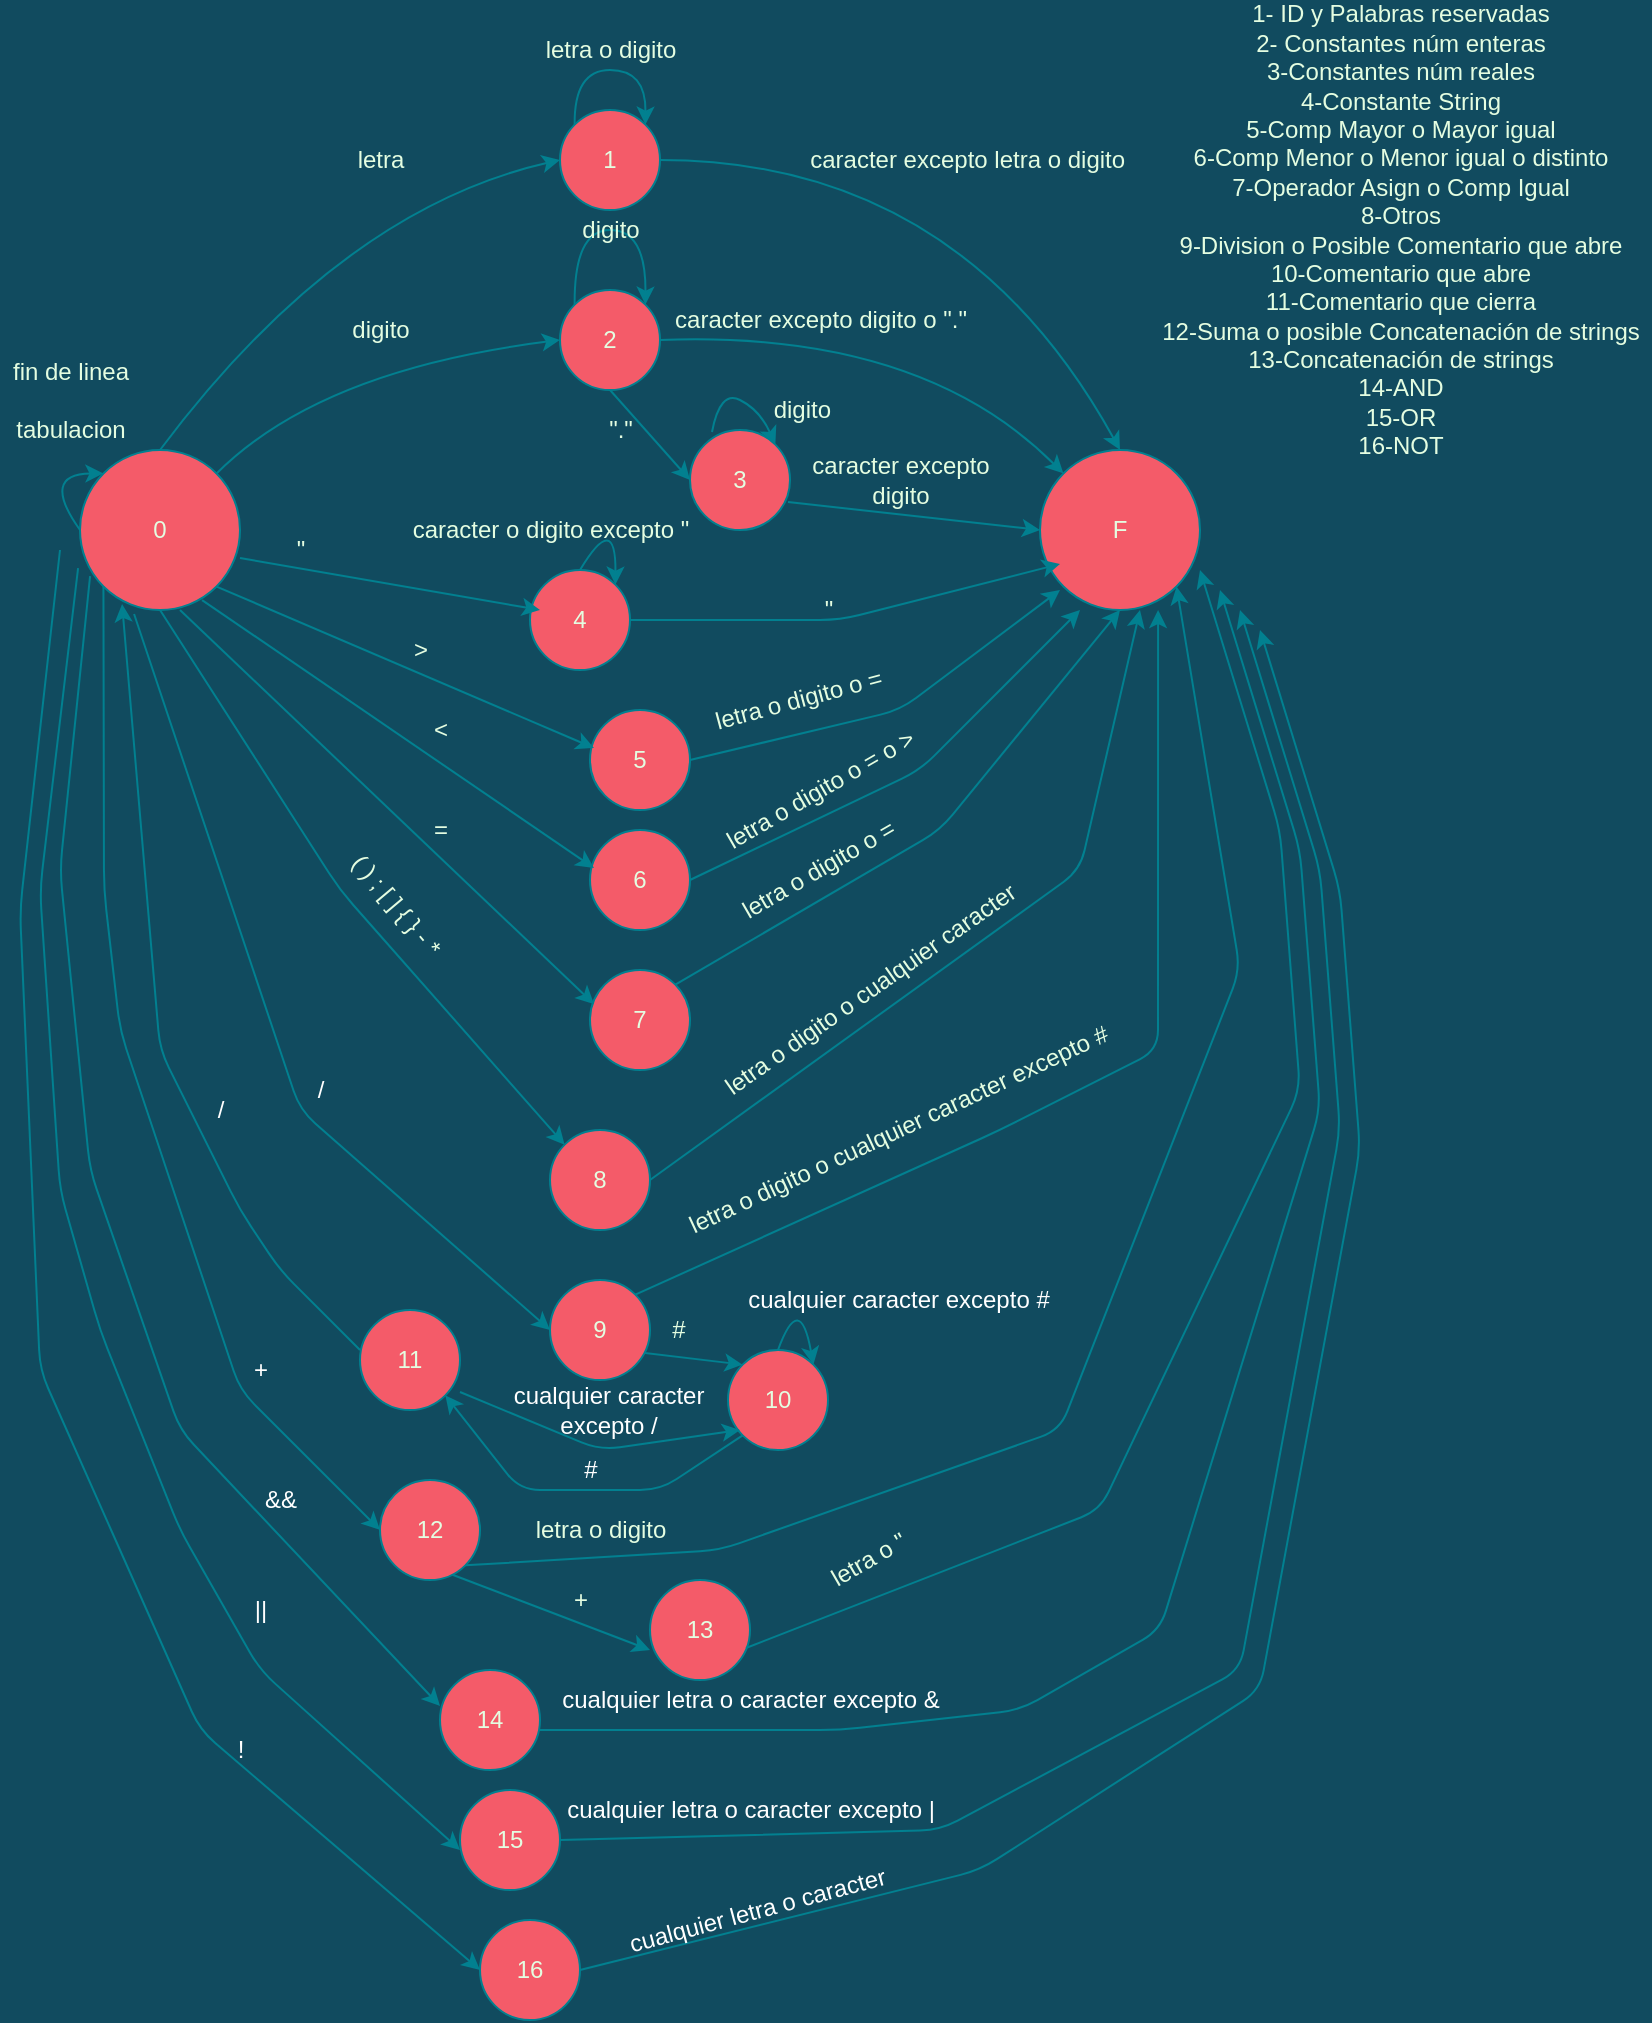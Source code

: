 <mxfile version="15.0.5" type="device"><diagram id="QFU0UP-GyJwQOvjJOeYV" name="Página-1"><mxGraphModel dx="1422" dy="794" grid="1" gridSize="10" guides="1" tooltips="1" connect="1" arrows="1" fold="1" page="1" pageScale="1" pageWidth="827" pageHeight="1169" background="#114B5F" math="0" shadow="0"><root><mxCell id="0"/><mxCell id="1" parent="0"/><mxCell id="3" value="0" style="ellipse;whiteSpace=wrap;html=1;aspect=fixed;fillColor=#F45B69;strokeColor=#028090;fontColor=#E4FDE1;" parent="1" vertex="1"><mxGeometry x="40" y="310" width="80" height="80" as="geometry"/></mxCell><mxCell id="4" value="1" style="ellipse;whiteSpace=wrap;html=1;aspect=fixed;fillColor=#F45B69;strokeColor=#028090;fontColor=#E4FDE1;" parent="1" vertex="1"><mxGeometry x="280" y="140" width="50" height="50" as="geometry"/></mxCell><mxCell id="5" value="2" style="ellipse;whiteSpace=wrap;html=1;aspect=fixed;fillColor=#F45B69;strokeColor=#028090;fontColor=#E4FDE1;" parent="1" vertex="1"><mxGeometry x="280" y="230" width="50" height="50" as="geometry"/></mxCell><mxCell id="6" value="3" style="ellipse;whiteSpace=wrap;html=1;aspect=fixed;fillColor=#F45B69;strokeColor=#028090;fontColor=#E4FDE1;" parent="1" vertex="1"><mxGeometry x="345" y="300" width="50" height="50" as="geometry"/></mxCell><mxCell id="7" value="4" style="ellipse;whiteSpace=wrap;html=1;aspect=fixed;fillColor=#F45B69;strokeColor=#028090;fontColor=#E4FDE1;" parent="1" vertex="1"><mxGeometry x="265" y="370" width="50" height="50" as="geometry"/></mxCell><mxCell id="12" value="" style="endArrow=classic;html=1;exitX=0.5;exitY=1;exitDx=0;exitDy=0;entryX=0;entryY=0.5;entryDx=0;entryDy=0;strokeColor=#028090;labelBackgroundColor=#114B5F;fontColor=#E4FDE1;" parent="1" source="5" target="6" edge="1"><mxGeometry width="50" height="50" relative="1" as="geometry"><mxPoint x="118.284" y="331.716" as="sourcePoint"/><mxPoint x="290" y="265" as="targetPoint"/></mxGeometry></mxCell><mxCell id="15" value="" style="curved=1;endArrow=classic;html=1;exitX=0;exitY=0;exitDx=0;exitDy=0;entryX=1;entryY=0;entryDx=0;entryDy=0;strokeColor=#028090;labelBackgroundColor=#114B5F;fontColor=#E4FDE1;" parent="1" source="4" target="4" edge="1"><mxGeometry width="50" height="50" relative="1" as="geometry"><mxPoint x="400" y="400" as="sourcePoint"/><mxPoint x="450" y="350" as="targetPoint"/><Array as="points"><mxPoint x="287" y="120"/><mxPoint x="323" y="120"/></Array></mxGeometry></mxCell><mxCell id="24" value="" style="curved=1;endArrow=classic;html=1;exitX=0;exitY=0;exitDx=0;exitDy=0;entryX=1;entryY=0;entryDx=0;entryDy=0;strokeColor=#028090;labelBackgroundColor=#114B5F;fontColor=#E4FDE1;" parent="1" source="5" target="5" edge="1"><mxGeometry width="50" height="50" relative="1" as="geometry"><mxPoint x="280" y="230" as="sourcePoint"/><mxPoint x="315.355" y="230" as="targetPoint"/><Array as="points"><mxPoint x="287" y="200"/><mxPoint x="323" y="200"/></Array></mxGeometry></mxCell><mxCell id="25" value="letra o digito" style="text;html=1;align=center;verticalAlign=middle;resizable=0;points=[];autosize=1;strokeColor=none;fontColor=#E4FDE1;" parent="1" vertex="1"><mxGeometry x="265" y="100" width="80" height="20" as="geometry"/></mxCell><mxCell id="26" value="digito" style="text;html=1;align=center;verticalAlign=middle;resizable=0;points=[];autosize=1;strokeColor=none;fontColor=#E4FDE1;" parent="1" vertex="1"><mxGeometry x="285" y="190" width="40" height="20" as="geometry"/></mxCell><mxCell id="27" value="letra" style="text;html=1;align=center;verticalAlign=middle;resizable=0;points=[];autosize=1;strokeColor=none;fontColor=#E4FDE1;" parent="1" vertex="1"><mxGeometry x="170" y="155" width="40" height="20" as="geometry"/></mxCell><mxCell id="28" value="digito" style="text;html=1;align=center;verticalAlign=middle;resizable=0;points=[];autosize=1;strokeColor=none;fontColor=#E4FDE1;" parent="1" vertex="1"><mxGeometry x="170" y="240" width="40" height="20" as="geometry"/></mxCell><mxCell id="44" value="F" style="ellipse;whiteSpace=wrap;html=1;aspect=fixed;fillColor=#F45B69;strokeColor=#028090;fontColor=#E4FDE1;" parent="1" vertex="1"><mxGeometry x="520" y="310" width="80" height="80" as="geometry"/></mxCell><mxCell id="48" value="" style="curved=1;endArrow=classic;html=1;exitX=1;exitY=0.5;exitDx=0;exitDy=0;entryX=0.5;entryY=0;entryDx=0;entryDy=0;strokeColor=#028090;labelBackgroundColor=#114B5F;fontColor=#E4FDE1;" parent="1" source="4" target="44" edge="1"><mxGeometry width="50" height="50" relative="1" as="geometry"><mxPoint x="350" y="170" as="sourcePoint"/><mxPoint x="590" y="320" as="targetPoint"/><Array as="points"><mxPoint x="480" y="165"/></Array></mxGeometry></mxCell><mxCell id="49" value="caracter excepto letra o digito&amp;nbsp;&lt;br&gt;" style="text;html=1;align=center;verticalAlign=middle;resizable=0;points=[];autosize=1;strokeColor=none;fontColor=#E4FDE1;" parent="1" vertex="1"><mxGeometry x="395" y="155" width="180" height="20" as="geometry"/></mxCell><mxCell id="50" value="" style="curved=1;endArrow=classic;html=1;exitX=0.5;exitY=0;exitDx=0;exitDy=0;entryX=0;entryY=0.5;entryDx=0;entryDy=0;strokeColor=#028090;labelBackgroundColor=#114B5F;fontColor=#E4FDE1;" parent="1" source="3" target="4" edge="1"><mxGeometry width="50" height="50" relative="1" as="geometry"><mxPoint x="340" y="175" as="sourcePoint"/><mxPoint x="600" y="330" as="targetPoint"/><Array as="points"><mxPoint x="170" y="190"/></Array></mxGeometry></mxCell><mxCell id="51" value="" style="curved=1;endArrow=classic;html=1;exitX=1;exitY=0.5;exitDx=0;exitDy=0;entryX=0;entryY=0;entryDx=0;entryDy=0;strokeColor=#028090;labelBackgroundColor=#114B5F;fontColor=#E4FDE1;" parent="1" source="5" target="44" edge="1"><mxGeometry width="50" height="50" relative="1" as="geometry"><mxPoint x="340" y="175" as="sourcePoint"/><mxPoint x="570" y="320" as="targetPoint"/><Array as="points"><mxPoint x="460" y="250"/></Array></mxGeometry></mxCell><mxCell id="52" value="caracter excepto digito o &quot;.&quot;" style="text;html=1;align=center;verticalAlign=middle;resizable=0;points=[];autosize=1;strokeColor=none;fontColor=#E4FDE1;" parent="1" vertex="1"><mxGeometry x="330" y="235" width="160" height="20" as="geometry"/></mxCell><mxCell id="53" value="" style="curved=1;endArrow=classic;html=1;exitX=1;exitY=0;exitDx=0;exitDy=0;entryX=0;entryY=0.5;entryDx=0;entryDy=0;strokeColor=#028090;labelBackgroundColor=#114B5F;fontColor=#E4FDE1;" parent="1" source="3" target="5" edge="1"><mxGeometry width="50" height="50" relative="1" as="geometry"><mxPoint x="340" y="265" as="sourcePoint"/><mxPoint x="541.716" y="331.716" as="targetPoint"/><Array as="points"><mxPoint x="160" y="270"/></Array></mxGeometry></mxCell><mxCell id="58" value="&quot;.&quot;" style="text;html=1;align=center;verticalAlign=middle;resizable=0;points=[];autosize=1;strokeColor=none;fontColor=#E4FDE1;" parent="1" vertex="1"><mxGeometry x="295" y="290" width="30" height="20" as="geometry"/></mxCell><mxCell id="61" value="&amp;nbsp;digito" style="text;html=1;align=center;verticalAlign=middle;resizable=0;points=[];autosize=1;strokeColor=none;fontColor=#E4FDE1;" parent="1" vertex="1"><mxGeometry x="374" y="280" width="50" height="20" as="geometry"/></mxCell><mxCell id="63" value="" style="curved=1;endArrow=classic;html=1;exitX=0.5;exitY=0;exitDx=0;exitDy=0;entryX=1;entryY=0;entryDx=0;entryDy=0;strokeColor=#028090;labelBackgroundColor=#114B5F;fontColor=#E4FDE1;" parent="1" source="7" target="7" edge="1"><mxGeometry width="50" height="50" relative="1" as="geometry"><mxPoint x="415" y="290" as="sourcePoint"/><mxPoint x="465" y="240" as="targetPoint"/><Array as="points"><mxPoint x="308" y="340"/></Array></mxGeometry></mxCell><mxCell id="64" value="caracter o digito excepto &quot;" style="text;html=1;align=center;verticalAlign=middle;resizable=0;points=[];autosize=1;strokeColor=none;fontColor=#E4FDE1;" parent="1" vertex="1"><mxGeometry x="200" y="340" width="150" height="20" as="geometry"/></mxCell><mxCell id="65" value="( ) ; [ ] { } - *&amp;nbsp;&amp;nbsp;" style="text;html=1;align=center;verticalAlign=middle;resizable=0;points=[];autosize=1;strokeColor=none;fontColor=#E4FDE1;rotation=50;" parent="1" vertex="1"><mxGeometry x="160" y="530" width="80" height="20" as="geometry"/></mxCell><mxCell id="66" value="fin de linea&lt;br&gt;&lt;br&gt;tabulacion" style="text;html=1;align=center;verticalAlign=middle;resizable=0;points=[];autosize=1;strokeColor=none;fontColor=#E4FDE1;" parent="1" vertex="1"><mxGeometry y="260" width="70" height="50" as="geometry"/></mxCell><mxCell id="TTyH1HmlyQCVDBMM2mBQ-66" value="" style="curved=1;endArrow=classic;html=1;exitX=0.22;exitY=0.02;exitDx=0;exitDy=0;entryX=1;entryY=0;entryDx=0;entryDy=0;strokeColor=#028090;labelBackgroundColor=#114B5F;fontColor=#E4FDE1;exitPerimeter=0;" parent="1" source="6" target="6" edge="1"><mxGeometry width="50" height="50" relative="1" as="geometry"><mxPoint x="297.322" y="247.322" as="sourcePoint"/><mxPoint x="332.678" y="247.322" as="targetPoint"/><Array as="points"><mxPoint x="360" y="280"/><mxPoint x="380" y="290"/></Array></mxGeometry></mxCell><mxCell id="TTyH1HmlyQCVDBMM2mBQ-69" value="" style="endArrow=classic;html=1;fontColor=#E4FDE1;strokeColor=#028090;fillColor=#F45B69;exitX=0.98;exitY=0.72;exitDx=0;exitDy=0;exitPerimeter=0;entryX=0;entryY=0.5;entryDx=0;entryDy=0;" parent="1" source="6" target="44" edge="1"><mxGeometry width="50" height="50" relative="1" as="geometry"><mxPoint x="400" y="390" as="sourcePoint"/><mxPoint x="450" y="340" as="targetPoint"/></mxGeometry></mxCell><mxCell id="TTyH1HmlyQCVDBMM2mBQ-71" value="&amp;nbsp;caracter excepto&amp;nbsp;&lt;br&gt;digito" style="text;html=1;align=center;verticalAlign=middle;resizable=0;points=[];autosize=1;strokeColor=none;fontColor=#E4FDE1;" parent="1" vertex="1"><mxGeometry x="395" y="310" width="110" height="30" as="geometry"/></mxCell><mxCell id="TTyH1HmlyQCVDBMM2mBQ-73" value="" style="endArrow=classic;html=1;fontColor=#E4FDE1;strokeColor=#028090;fillColor=#F45B69;exitX=1;exitY=0.675;exitDx=0;exitDy=0;exitPerimeter=0;" parent="1" source="3" edge="1"><mxGeometry width="50" height="50" relative="1" as="geometry"><mxPoint x="400" y="390" as="sourcePoint"/><mxPoint x="270" y="390" as="targetPoint"/></mxGeometry></mxCell><mxCell id="TTyH1HmlyQCVDBMM2mBQ-74" value="&quot;" style="text;html=1;align=center;verticalAlign=middle;resizable=0;points=[];autosize=1;strokeColor=none;fontColor=#E4FDE1;" parent="1" vertex="1"><mxGeometry x="140" y="350" width="20" height="20" as="geometry"/></mxCell><mxCell id="TTyH1HmlyQCVDBMM2mBQ-75" value="" style="endArrow=classic;html=1;fontColor=#E4FDE1;strokeColor=#028090;fillColor=#F45B69;exitX=1;exitY=0.5;exitDx=0;exitDy=0;" parent="1" source="7" edge="1"><mxGeometry width="50" height="50" relative="1" as="geometry"><mxPoint x="400" y="590" as="sourcePoint"/><mxPoint x="530" y="367" as="targetPoint"/><Array as="points"><mxPoint x="420" y="395"/></Array></mxGeometry></mxCell><mxCell id="TTyH1HmlyQCVDBMM2mBQ-76" value="&quot;" style="text;html=1;align=center;verticalAlign=middle;resizable=0;points=[];autosize=1;strokeColor=none;fontColor=#E4FDE1;" parent="1" vertex="1"><mxGeometry x="404" y="380" width="20" height="20" as="geometry"/></mxCell><mxCell id="TTyH1HmlyQCVDBMM2mBQ-77" value="8" style="ellipse;whiteSpace=wrap;html=1;aspect=fixed;fillColor=#F45B69;strokeColor=#028090;fontColor=#E4FDE1;" parent="1" vertex="1"><mxGeometry x="275" y="650" width="50" height="50" as="geometry"/></mxCell><mxCell id="TTyH1HmlyQCVDBMM2mBQ-78" value="1- ID y Palabras reservadas&lt;br&gt;2- Constantes núm enteras&lt;br&gt;3-Constantes núm reales&lt;br&gt;4-Constante String&lt;br&gt;5-Comp Mayor o Mayor igual&lt;br&gt;6-Comp Menor o Menor igual o distinto&lt;br&gt;7-Operador Asign o Comp Igual&lt;br&gt;8-Otros&lt;br&gt;9-Division o Posible Comentario que abre&lt;br&gt;10-Comentario que abre&lt;br&gt;11-Comentario que cierra&lt;br&gt;12-Suma o posible Concatenación de strings&lt;br&gt;13-Concatenación de strings&lt;br&gt;14-AND&lt;br&gt;15-OR&lt;br&gt;16-NOT" style="text;html=1;align=center;verticalAlign=middle;resizable=0;points=[];autosize=1;strokeColor=none;fontColor=#E4FDE1;" parent="1" vertex="1"><mxGeometry x="575" y="85" width="250" height="230" as="geometry"/></mxCell><mxCell id="hIyj2-_jxFQF1N7yce7v-73" value="5" style="ellipse;whiteSpace=wrap;html=1;aspect=fixed;fillColor=#F45B69;strokeColor=#028090;fontColor=#E4FDE1;" parent="1" vertex="1"><mxGeometry x="295" y="440" width="50" height="50" as="geometry"/></mxCell><mxCell id="hIyj2-_jxFQF1N7yce7v-74" value="" style="endArrow=classic;html=1;fontColor=#E4FDE1;strokeColor=#028090;fillColor=#F45B69;exitX=1;exitY=1;exitDx=0;exitDy=0;entryX=0.04;entryY=0.38;entryDx=0;entryDy=0;entryPerimeter=0;" parent="1" source="3" target="hIyj2-_jxFQF1N7yce7v-73" edge="1"><mxGeometry width="50" height="50" relative="1" as="geometry"><mxPoint x="130" y="374" as="sourcePoint"/><mxPoint x="280" y="400" as="targetPoint"/></mxGeometry></mxCell><mxCell id="hIyj2-_jxFQF1N7yce7v-75" value="6" style="ellipse;whiteSpace=wrap;html=1;aspect=fixed;fillColor=#F45B69;strokeColor=#028090;fontColor=#E4FDE1;" parent="1" vertex="1"><mxGeometry x="295" y="500" width="50" height="50" as="geometry"/></mxCell><mxCell id="hIyj2-_jxFQF1N7yce7v-76" value="7" style="ellipse;whiteSpace=wrap;html=1;aspect=fixed;fillColor=#F45B69;strokeColor=#028090;fontColor=#E4FDE1;" parent="1" vertex="1"><mxGeometry x="295" y="570" width="50" height="50" as="geometry"/></mxCell><mxCell id="hIyj2-_jxFQF1N7yce7v-77" value="" style="endArrow=classic;html=1;fontColor=#E4FDE1;strokeColor=#028090;fillColor=#F45B69;exitX=0.763;exitY=0.938;exitDx=0;exitDy=0;entryX=0.04;entryY=0.38;entryDx=0;entryDy=0;entryPerimeter=0;exitPerimeter=0;" parent="1" source="3" target="hIyj2-_jxFQF1N7yce7v-75" edge="1"><mxGeometry width="50" height="50" relative="1" as="geometry"><mxPoint x="118.284" y="388.284" as="sourcePoint"/><mxPoint x="307" y="469" as="targetPoint"/></mxGeometry></mxCell><mxCell id="hIyj2-_jxFQF1N7yce7v-78" value="" style="endArrow=classic;html=1;fontColor=#E4FDE1;strokeColor=#028090;fillColor=#F45B69;exitX=0.625;exitY=1;exitDx=0;exitDy=0;entryX=0.04;entryY=0.34;entryDx=0;entryDy=0;entryPerimeter=0;exitPerimeter=0;" parent="1" source="3" target="hIyj2-_jxFQF1N7yce7v-76" edge="1"><mxGeometry width="50" height="50" relative="1" as="geometry"><mxPoint x="128.284" y="398.284" as="sourcePoint"/><mxPoint x="317" y="479" as="targetPoint"/></mxGeometry></mxCell><mxCell id="hIyj2-_jxFQF1N7yce7v-80" value="" style="endArrow=classic;html=1;fontColor=#E4FDE1;strokeColor=#028090;fillColor=#F45B69;exitX=1;exitY=0.5;exitDx=0;exitDy=0;" parent="1" source="hIyj2-_jxFQF1N7yce7v-73" edge="1"><mxGeometry width="50" height="50" relative="1" as="geometry"><mxPoint x="138.284" y="408.284" as="sourcePoint"/><mxPoint x="530" y="380" as="targetPoint"/><Array as="points"><mxPoint x="450" y="440"/></Array></mxGeometry></mxCell><mxCell id="hIyj2-_jxFQF1N7yce7v-81" value="" style="endArrow=classic;html=1;fontColor=#E4FDE1;strokeColor=#028090;fillColor=#F45B69;exitX=1;exitY=0.5;exitDx=0;exitDy=0;" parent="1" source="hIyj2-_jxFQF1N7yce7v-75" edge="1"><mxGeometry width="50" height="50" relative="1" as="geometry"><mxPoint x="355" y="475" as="sourcePoint"/><mxPoint x="540" y="390" as="targetPoint"/><Array as="points"><mxPoint x="460" y="470"/></Array></mxGeometry></mxCell><mxCell id="hIyj2-_jxFQF1N7yce7v-82" value="" style="endArrow=classic;html=1;fontColor=#E4FDE1;strokeColor=#028090;fillColor=#F45B69;entryX=0.5;entryY=1;entryDx=0;entryDy=0;exitX=1;exitY=0;exitDx=0;exitDy=0;" parent="1" source="hIyj2-_jxFQF1N7yce7v-76" target="44" edge="1"><mxGeometry width="50" height="50" relative="1" as="geometry"><mxPoint x="350" y="580" as="sourcePoint"/><mxPoint x="550" y="400" as="targetPoint"/><Array as="points"><mxPoint x="470" y="500"/></Array></mxGeometry></mxCell><mxCell id="hIyj2-_jxFQF1N7yce7v-83" value="&amp;gt;" style="text;html=1;align=center;verticalAlign=middle;resizable=0;points=[];autosize=1;strokeColor=none;fontColor=#E4FDE1;" parent="1" vertex="1"><mxGeometry x="200" y="400" width="20" height="20" as="geometry"/></mxCell><mxCell id="hIyj2-_jxFQF1N7yce7v-84" value="&amp;lt;" style="text;html=1;align=center;verticalAlign=middle;resizable=0;points=[];autosize=1;strokeColor=none;fontColor=#E4FDE1;" parent="1" vertex="1"><mxGeometry x="210" y="440" width="20" height="20" as="geometry"/></mxCell><mxCell id="hIyj2-_jxFQF1N7yce7v-85" value="=" style="text;html=1;align=center;verticalAlign=middle;resizable=0;points=[];autosize=1;strokeColor=none;fontColor=#E4FDE1;" parent="1" vertex="1"><mxGeometry x="210" y="490" width="20" height="20" as="geometry"/></mxCell><mxCell id="hIyj2-_jxFQF1N7yce7v-86" value="letra o digito o =" style="text;html=1;align=center;verticalAlign=middle;resizable=0;points=[];autosize=1;strokeColor=none;fontColor=#E4FDE1;rotation=-15;" parent="1" vertex="1"><mxGeometry x="349" y="425" width="100" height="20" as="geometry"/></mxCell><mxCell id="hIyj2-_jxFQF1N7yce7v-87" value="letra o digito o = o &amp;gt;" style="text;html=1;align=center;verticalAlign=middle;resizable=0;points=[];autosize=1;strokeColor=none;fontColor=#E4FDE1;rotation=-30;" parent="1" vertex="1"><mxGeometry x="350" y="470" width="120" height="20" as="geometry"/></mxCell><mxCell id="hIyj2-_jxFQF1N7yce7v-88" value="letra o digito o =&lt;br&gt;" style="text;html=1;align=center;verticalAlign=middle;resizable=0;points=[];autosize=1;strokeColor=none;fontColor=#E4FDE1;rotation=-30;" parent="1" vertex="1"><mxGeometry x="359" y="510" width="100" height="20" as="geometry"/></mxCell><mxCell id="hIyj2-_jxFQF1N7yce7v-89" value="" style="endArrow=classic;html=1;fontColor=#E4FDE1;strokeColor=#028090;fillColor=#F45B69;exitX=0.5;exitY=1;exitDx=0;exitDy=0;entryX=0;entryY=0;entryDx=0;entryDy=0;" parent="1" source="3" target="TTyH1HmlyQCVDBMM2mBQ-77" edge="1"><mxGeometry width="50" height="50" relative="1" as="geometry"><mxPoint x="100" y="400" as="sourcePoint"/><mxPoint x="307" y="597" as="targetPoint"/><Array as="points"><mxPoint x="170" y="530"/></Array></mxGeometry></mxCell><mxCell id="hIyj2-_jxFQF1N7yce7v-90" value="" style="curved=1;endArrow=classic;html=1;exitX=0;exitY=0.5;exitDx=0;exitDy=0;strokeColor=#028090;labelBackgroundColor=#114B5F;fontColor=#E4FDE1;entryX=0;entryY=0;entryDx=0;entryDy=0;" parent="1" source="3" target="3" edge="1"><mxGeometry width="50" height="50" relative="1" as="geometry"><mxPoint x="300" y="380" as="sourcePoint"/><mxPoint x="30" y="330" as="targetPoint"/><Array as="points"><mxPoint x="20" y="322"/></Array></mxGeometry></mxCell><mxCell id="hIyj2-_jxFQF1N7yce7v-92" value="" style="endArrow=classic;html=1;fontColor=#E4FDE1;strokeColor=#028090;fillColor=#F45B69;exitX=1;exitY=0.5;exitDx=0;exitDy=0;" parent="1" source="TTyH1HmlyQCVDBMM2mBQ-77" edge="1"><mxGeometry width="50" height="50" relative="1" as="geometry"><mxPoint x="347.678" y="587.322" as="sourcePoint"/><mxPoint x="570" y="390" as="targetPoint"/><Array as="points"><mxPoint x="540" y="520"/></Array></mxGeometry></mxCell><mxCell id="hIyj2-_jxFQF1N7yce7v-94" value="letra o digito o cualquier caracter" style="text;html=1;align=center;verticalAlign=middle;resizable=0;points=[];autosize=1;strokeColor=none;fontColor=#E4FDE1;rotation=-35;" parent="1" vertex="1"><mxGeometry x="340" y="570" width="190" height="20" as="geometry"/></mxCell><mxCell id="hIyj2-_jxFQF1N7yce7v-95" value="" style="endArrow=classic;html=1;fontColor=#E4FDE1;strokeColor=#028090;fillColor=#F45B69;entryX=0;entryY=0;entryDx=0;entryDy=0;" parent="1" target="hIyj2-_jxFQF1N7yce7v-96" edge="1"><mxGeometry width="50" height="50" relative="1" as="geometry"><mxPoint x="310" y="760" as="sourcePoint"/><mxPoint x="400" y="690" as="targetPoint"/></mxGeometry></mxCell><mxCell id="hIyj2-_jxFQF1N7yce7v-96" value="10" style="ellipse;whiteSpace=wrap;html=1;aspect=fixed;fillColor=#F45B69;strokeColor=#028090;fontColor=#E4FDE1;" parent="1" vertex="1"><mxGeometry x="364" y="760" width="50" height="50" as="geometry"/></mxCell><mxCell id="hIyj2-_jxFQF1N7yce7v-97" value="#" style="text;html=1;align=center;verticalAlign=middle;resizable=0;points=[];autosize=1;strokeColor=none;fontColor=#E4FDE1;" parent="1" vertex="1"><mxGeometry x="329" y="740" width="20" height="20" as="geometry"/></mxCell><mxCell id="67" value="11" style="ellipse;whiteSpace=wrap;html=1;aspect=fixed;fillColor=#F45B69;strokeColor=#028090;fontColor=#E4FDE1;" parent="1" vertex="1"><mxGeometry x="180" y="740" width="50" height="50" as="geometry"/></mxCell><mxCell id="68" value="" style="endArrow=classic;html=1;fontColor=#E4FDE1;strokeColor=#028090;fillColor=#F45B69;entryX=1;entryY=1;entryDx=0;entryDy=0;exitX=0;exitY=1;exitDx=0;exitDy=0;" parent="1" source="hIyj2-_jxFQF1N7yce7v-96" target="67" edge="1"><mxGeometry width="50" height="50" relative="1" as="geometry"><mxPoint x="370" y="720" as="sourcePoint"/><mxPoint x="410" y="700" as="targetPoint"/><Array as="points"><mxPoint x="330" y="830"/><mxPoint x="290" y="830"/><mxPoint x="260" y="830"/></Array></mxGeometry></mxCell><mxCell id="69" value="cualquier caracter excepto #" style="text;html=1;align=center;verticalAlign=middle;resizable=0;points=[];autosize=1;strokeColor=none;fontColor=#FFFFFF;" parent="1" vertex="1"><mxGeometry x="364" y="725" width="170" height="20" as="geometry"/></mxCell><mxCell id="70" value="/" style="text;html=1;align=center;verticalAlign=middle;resizable=0;points=[];autosize=1;strokeColor=none;fontColor=#FFFFFF;" parent="1" vertex="1"><mxGeometry x="100" y="630" width="20" height="20" as="geometry"/></mxCell><mxCell id="71" value="" style="endArrow=classic;html=1;fontColor=#E4FDE1;strokeColor=#028090;fillColor=#F45B69;entryX=0.263;entryY=0.963;entryDx=0;entryDy=0;entryPerimeter=0;" parent="1" target="3" edge="1"><mxGeometry width="50" height="50" relative="1" as="geometry"><mxPoint x="180" y="760" as="sourcePoint"/><mxPoint x="100" y="480" as="targetPoint"/><Array as="points"><mxPoint x="140" y="720"/><mxPoint x="120" y="690"/><mxPoint x="80" y="610"/></Array></mxGeometry></mxCell><mxCell id="72" value="#" style="text;html=1;align=center;verticalAlign=middle;resizable=0;points=[];autosize=1;strokeColor=none;fontColor=#FFFFFF;" parent="1" vertex="1"><mxGeometry x="285" y="810" width="20" height="20" as="geometry"/></mxCell><mxCell id="73" value="" style="curved=1;endArrow=classic;html=1;exitX=0.5;exitY=0;exitDx=0;exitDy=0;entryX=1;entryY=0;entryDx=0;entryDy=0;strokeColor=#028090;labelBackgroundColor=#114B5F;fontColor=#E4FDE1;" parent="1" source="hIyj2-_jxFQF1N7yce7v-96" target="hIyj2-_jxFQF1N7yce7v-96" edge="1"><mxGeometry width="50" height="50" relative="1" as="geometry"><mxPoint x="300" y="380" as="sourcePoint"/><mxPoint x="317.678" y="387.322" as="targetPoint"/><Array as="points"><mxPoint x="400" y="730"/></Array></mxGeometry></mxCell><mxCell id="X2sf3lYcqAyU6SZdwu90-74" value="" style="endArrow=classic;html=1;fontColor=#E4FDE1;strokeColor=#028090;fillColor=#F45B69;" parent="1" edge="1"><mxGeometry width="50" height="50" relative="1" as="geometry"><mxPoint x="220" y="870" as="sourcePoint"/><mxPoint x="325" y="910" as="targetPoint"/></mxGeometry></mxCell><mxCell id="X2sf3lYcqAyU6SZdwu90-75" value="+" style="text;html=1;align=center;verticalAlign=middle;resizable=0;points=[];autosize=1;strokeColor=none;fontColor=#E4FDE1;" parent="1" vertex="1"><mxGeometry x="280" y="875" width="20" height="20" as="geometry"/></mxCell><mxCell id="X2sf3lYcqAyU6SZdwu90-76" value="12" style="ellipse;whiteSpace=wrap;html=1;aspect=fixed;fillColor=#F45B69;strokeColor=#028090;fontColor=#E4FDE1;" parent="1" vertex="1"><mxGeometry x="190" y="825" width="50" height="50" as="geometry"/></mxCell><mxCell id="X2sf3lYcqAyU6SZdwu90-77" value="" style="endArrow=classic;html=1;fontColor=#E4FDE1;strokeColor=#028090;fillColor=#F45B69;exitX=1;exitY=1;exitDx=0;exitDy=0;entryX=1;entryY=1;entryDx=0;entryDy=0;" parent="1" source="X2sf3lYcqAyU6SZdwu90-76" target="44" edge="1"><mxGeometry width="50" height="50" relative="1" as="geometry"><mxPoint x="335" y="685" as="sourcePoint"/><mxPoint x="500" y="650" as="targetPoint"/><Array as="points"><mxPoint x="360" y="860"/><mxPoint x="530" y="800"/><mxPoint x="620" y="570"/></Array></mxGeometry></mxCell><mxCell id="X2sf3lYcqAyU6SZdwu90-81" value="letra o &quot;" style="text;html=1;align=center;verticalAlign=middle;resizable=0;points=[];autosize=1;strokeColor=none;fontColor=#E4FDE1;rotation=-30;" parent="1" vertex="1"><mxGeometry x="404" y="855" width="60" height="20" as="geometry"/></mxCell><mxCell id="X2sf3lYcqAyU6SZdwu90-87" value="9" style="ellipse;whiteSpace=wrap;html=1;aspect=fixed;fillColor=#F45B69;strokeColor=#028090;fontColor=#E4FDE1;" parent="1" vertex="1"><mxGeometry x="275" y="725" width="50" height="50" as="geometry"/></mxCell><mxCell id="X2sf3lYcqAyU6SZdwu90-88" value="" style="endArrow=classic;html=1;fontColor=#E4FDE1;strokeColor=#028090;fillColor=#F45B69;exitX=0.338;exitY=1.025;exitDx=0;exitDy=0;entryX=0;entryY=0.5;entryDx=0;entryDy=0;exitPerimeter=0;" parent="1" source="3" target="X2sf3lYcqAyU6SZdwu90-87" edge="1"><mxGeometry width="50" height="50" relative="1" as="geometry"><mxPoint x="90" y="400" as="sourcePoint"/><mxPoint x="292.322" y="667.322" as="targetPoint"/><Array as="points"><mxPoint x="150" y="640"/></Array></mxGeometry></mxCell><mxCell id="X2sf3lYcqAyU6SZdwu90-89" value="/" style="text;html=1;align=center;verticalAlign=middle;resizable=0;points=[];autosize=1;strokeColor=none;fontColor=#FFFFFF;" parent="1" vertex="1"><mxGeometry x="150" y="620" width="20" height="20" as="geometry"/></mxCell><mxCell id="X2sf3lYcqAyU6SZdwu90-90" value="" style="endArrow=classic;html=1;fontColor=#E4FDE1;strokeColor=#028090;fillColor=#F45B69;exitX=1;exitY=0;exitDx=0;exitDy=0;entryX=0.738;entryY=1;entryDx=0;entryDy=0;entryPerimeter=0;" parent="1" source="X2sf3lYcqAyU6SZdwu90-87" target="44" edge="1"><mxGeometry width="50" height="50" relative="1" as="geometry"><mxPoint x="300" y="720" as="sourcePoint"/><mxPoint x="580" y="500" as="targetPoint"/><Array as="points"><mxPoint x="500" y="650"/><mxPoint x="579" y="610"/></Array></mxGeometry></mxCell><mxCell id="X2sf3lYcqAyU6SZdwu90-91" value="letra o digito o cualquier caracter excepto #&lt;br&gt;" style="text;html=1;align=center;verticalAlign=middle;resizable=0;points=[];autosize=1;strokeColor=none;fontColor=#E4FDE1;rotation=-25;" parent="1" vertex="1"><mxGeometry x="329" y="640" width="240" height="20" as="geometry"/></mxCell><mxCell id="X2sf3lYcqAyU6SZdwu90-95" value="cualquier caracter &lt;br&gt;excepto /" style="text;html=1;align=center;verticalAlign=middle;resizable=0;points=[];autosize=1;strokeColor=none;fontColor=#FFFFFF;" parent="1" vertex="1"><mxGeometry x="249" y="775" width="110" height="30" as="geometry"/></mxCell><mxCell id="X2sf3lYcqAyU6SZdwu90-99" value="" style="endArrow=classic;html=1;fontColor=#E4FDE1;strokeColor=#028090;fillColor=#F45B69;exitX=1;exitY=0.82;exitDx=0;exitDy=0;exitPerimeter=0;" parent="1" source="67" edge="1"><mxGeometry width="50" height="50" relative="1" as="geometry"><mxPoint x="320" y="770" as="sourcePoint"/><mxPoint x="370" y="800" as="targetPoint"/><Array as="points"><mxPoint x="300" y="810"/></Array></mxGeometry></mxCell><mxCell id="X2sf3lYcqAyU6SZdwu90-100" value="" style="endArrow=classic;html=1;fontColor=#E4FDE1;strokeColor=#028090;fillColor=#F45B69;exitX=0;exitY=1;exitDx=0;exitDy=0;" parent="1" source="3" edge="1"><mxGeometry width="50" height="50" relative="1" as="geometry"><mxPoint x="90" y="400" as="sourcePoint"/><mxPoint x="190" y="850" as="targetPoint"/><Array as="points"><mxPoint x="52" y="530"/><mxPoint x="60" y="600"/><mxPoint x="80" y="660"/><mxPoint x="120" y="780"/></Array></mxGeometry></mxCell><mxCell id="X2sf3lYcqAyU6SZdwu90-104" value="+" style="text;html=1;align=center;verticalAlign=middle;resizable=0;points=[];autosize=1;strokeColor=none;fontColor=#FFFFFF;" parent="1" vertex="1"><mxGeometry x="120" y="760" width="20" height="20" as="geometry"/></mxCell><mxCell id="X2sf3lYcqAyU6SZdwu90-107" value="letra o digito" style="text;html=1;align=center;verticalAlign=middle;resizable=0;points=[];autosize=1;strokeColor=none;fontColor=#E4FDE1;rotation=0;" parent="1" vertex="1"><mxGeometry x="260" y="840" width="80" height="20" as="geometry"/></mxCell><mxCell id="X2sf3lYcqAyU6SZdwu90-109" value="13" style="ellipse;whiteSpace=wrap;html=1;aspect=fixed;fillColor=#F45B69;strokeColor=#028090;fontColor=#E4FDE1;" parent="1" vertex="1"><mxGeometry x="325" y="875" width="50" height="50" as="geometry"/></mxCell><mxCell id="X2sf3lYcqAyU6SZdwu90-110" value="" style="endArrow=classic;html=1;fontColor=#E4FDE1;strokeColor=#028090;fillColor=#F45B69;exitX=0.96;exitY=0.68;exitDx=0;exitDy=0;exitPerimeter=0;" parent="1" source="X2sf3lYcqAyU6SZdwu90-109" edge="1"><mxGeometry width="50" height="50" relative="1" as="geometry"><mxPoint x="335" y="685" as="sourcePoint"/><mxPoint x="600" y="370" as="targetPoint"/><Array as="points"><mxPoint x="550" y="840"/><mxPoint x="650" y="630"/><mxPoint x="640" y="500"/></Array></mxGeometry></mxCell><mxCell id="X2sf3lYcqAyU6SZdwu90-111" value="" style="endArrow=classic;html=1;fontColor=#E4FDE1;strokeColor=#028090;fillColor=#F45B69;exitX=0.063;exitY=0.788;exitDx=0;exitDy=0;exitPerimeter=0;entryX=0;entryY=0.36;entryDx=0;entryDy=0;entryPerimeter=0;" parent="1" source="3" target="X2sf3lYcqAyU6SZdwu90-112" edge="1"><mxGeometry width="50" height="50" relative="1" as="geometry"><mxPoint x="61.716" y="388.284" as="sourcePoint"/><mxPoint x="190" y="910" as="targetPoint"/><Array as="points"><mxPoint x="30" y="520"/><mxPoint x="45" y="670"/><mxPoint x="90" y="800"/></Array></mxGeometry></mxCell><mxCell id="X2sf3lYcqAyU6SZdwu90-112" value="14" style="ellipse;whiteSpace=wrap;html=1;aspect=fixed;fillColor=#F45B69;strokeColor=#028090;fontColor=#E4FDE1;" parent="1" vertex="1"><mxGeometry x="220" y="920" width="50" height="50" as="geometry"/></mxCell><mxCell id="X2sf3lYcqAyU6SZdwu90-113" value="15" style="ellipse;whiteSpace=wrap;html=1;aspect=fixed;fillColor=#F45B69;strokeColor=#028090;fontColor=#E4FDE1;" parent="1" vertex="1"><mxGeometry x="230" y="980" width="50" height="50" as="geometry"/></mxCell><mxCell id="X2sf3lYcqAyU6SZdwu90-114" value="16" style="ellipse;whiteSpace=wrap;html=1;aspect=fixed;fillColor=#F45B69;strokeColor=#028090;fontColor=#E4FDE1;" parent="1" vertex="1"><mxGeometry x="240" y="1045" width="50" height="50" as="geometry"/></mxCell><mxCell id="X2sf3lYcqAyU6SZdwu90-115" value="" style="endArrow=classic;html=1;fontColor=#E4FDE1;strokeColor=#028090;fillColor=#F45B69;exitX=-0.012;exitY=0.738;exitDx=0;exitDy=0;exitPerimeter=0;" parent="1" source="3" edge="1"><mxGeometry width="50" height="50" relative="1" as="geometry"><mxPoint x="55.04" y="383.04" as="sourcePoint"/><mxPoint x="230" y="1010" as="targetPoint"/><Array as="points"><mxPoint x="20" y="530"/><mxPoint x="30" y="680"/><mxPoint x="50" y="750"/><mxPoint x="90" y="850"/><mxPoint x="130" y="920"/></Array></mxGeometry></mxCell><mxCell id="X2sf3lYcqAyU6SZdwu90-116" value="" style="endArrow=classic;html=1;fontColor=#E4FDE1;strokeColor=#028090;fillColor=#F45B69;entryX=0;entryY=0.5;entryDx=0;entryDy=0;" parent="1" target="X2sf3lYcqAyU6SZdwu90-114" edge="1"><mxGeometry width="50" height="50" relative="1" as="geometry"><mxPoint x="30" y="360" as="sourcePoint"/><mxPoint x="240" y="1100" as="targetPoint"/><Array as="points"><mxPoint x="20" y="450"/><mxPoint x="10" y="540"/><mxPoint x="20" y="770"/><mxPoint x="60" y="860"/><mxPoint x="100" y="950"/></Array></mxGeometry></mxCell><mxCell id="X2sf3lYcqAyU6SZdwu90-117" value="&amp;amp;&amp;amp;" style="text;html=1;align=center;verticalAlign=middle;resizable=0;points=[];autosize=1;strokeColor=none;fontColor=#FFFFFF;" parent="1" vertex="1"><mxGeometry x="125" y="825" width="30" height="20" as="geometry"/></mxCell><mxCell id="X2sf3lYcqAyU6SZdwu90-118" value="||" style="text;html=1;align=center;verticalAlign=middle;resizable=0;points=[];autosize=1;strokeColor=none;fontColor=#FFFFFF;" parent="1" vertex="1"><mxGeometry x="120" y="880" width="20" height="20" as="geometry"/></mxCell><mxCell id="X2sf3lYcqAyU6SZdwu90-119" value="!" style="text;html=1;align=center;verticalAlign=middle;resizable=0;points=[];autosize=1;strokeColor=none;fontColor=#FFFFFF;" parent="1" vertex="1"><mxGeometry x="110" y="950" width="20" height="20" as="geometry"/></mxCell><mxCell id="X2sf3lYcqAyU6SZdwu90-122" value="" style="endArrow=classic;html=1;fontColor=#E4FDE1;strokeColor=#028090;fillColor=#F45B69;" parent="1" edge="1"><mxGeometry width="50" height="50" relative="1" as="geometry"><mxPoint x="270" y="950" as="sourcePoint"/><mxPoint x="610" y="380" as="targetPoint"/><Array as="points"><mxPoint x="420" y="950"/><mxPoint x="510" y="940"/><mxPoint x="580" y="900"/><mxPoint x="660" y="640"/><mxPoint x="650" y="510"/></Array></mxGeometry></mxCell><mxCell id="X2sf3lYcqAyU6SZdwu90-123" value="" style="endArrow=classic;html=1;fontColor=#E4FDE1;strokeColor=#028090;fillColor=#F45B69;exitX=1;exitY=0.5;exitDx=0;exitDy=0;" parent="1" source="X2sf3lYcqAyU6SZdwu90-113" edge="1"><mxGeometry width="50" height="50" relative="1" as="geometry"><mxPoint x="280" y="973" as="sourcePoint"/><mxPoint x="620" y="390" as="targetPoint"/><Array as="points"><mxPoint x="470" y="1000"/><mxPoint x="620" y="920"/><mxPoint x="670" y="650"/><mxPoint x="660" y="520"/></Array></mxGeometry></mxCell><mxCell id="X2sf3lYcqAyU6SZdwu90-124" value="" style="endArrow=classic;html=1;fontColor=#E4FDE1;strokeColor=#028090;fillColor=#F45B69;exitX=1;exitY=0.5;exitDx=0;exitDy=0;" parent="1" source="X2sf3lYcqAyU6SZdwu90-114" edge="1"><mxGeometry width="50" height="50" relative="1" as="geometry"><mxPoint x="290" y="1015" as="sourcePoint"/><mxPoint x="630" y="400" as="targetPoint"/><Array as="points"><mxPoint x="490" y="1020"/><mxPoint x="630" y="930"/><mxPoint x="680" y="660"/><mxPoint x="670" y="530"/></Array></mxGeometry></mxCell><mxCell id="X2sf3lYcqAyU6SZdwu90-125" value="cualquier letra o caracter excepto &amp;amp;" style="text;html=1;align=center;verticalAlign=middle;resizable=0;points=[];autosize=1;strokeColor=none;fontColor=#FFFFFF;" parent="1" vertex="1"><mxGeometry x="275" y="925" width="200" height="20" as="geometry"/></mxCell><mxCell id="X2sf3lYcqAyU6SZdwu90-126" value="cualquier letra o caracter excepto |" style="text;html=1;align=center;verticalAlign=middle;resizable=0;points=[];autosize=1;strokeColor=none;fontColor=#FFFFFF;" parent="1" vertex="1"><mxGeometry x="275" y="980" width="200" height="20" as="geometry"/></mxCell><mxCell id="X2sf3lYcqAyU6SZdwu90-127" value="cualquier letra o caracter&amp;nbsp;" style="text;html=1;align=center;verticalAlign=middle;resizable=0;points=[];autosize=1;strokeColor=none;fontColor=#FFFFFF;rotation=-15;" parent="1" vertex="1"><mxGeometry x="305" y="1030" width="150" height="20" as="geometry"/></mxCell></root></mxGraphModel></diagram></mxfile>